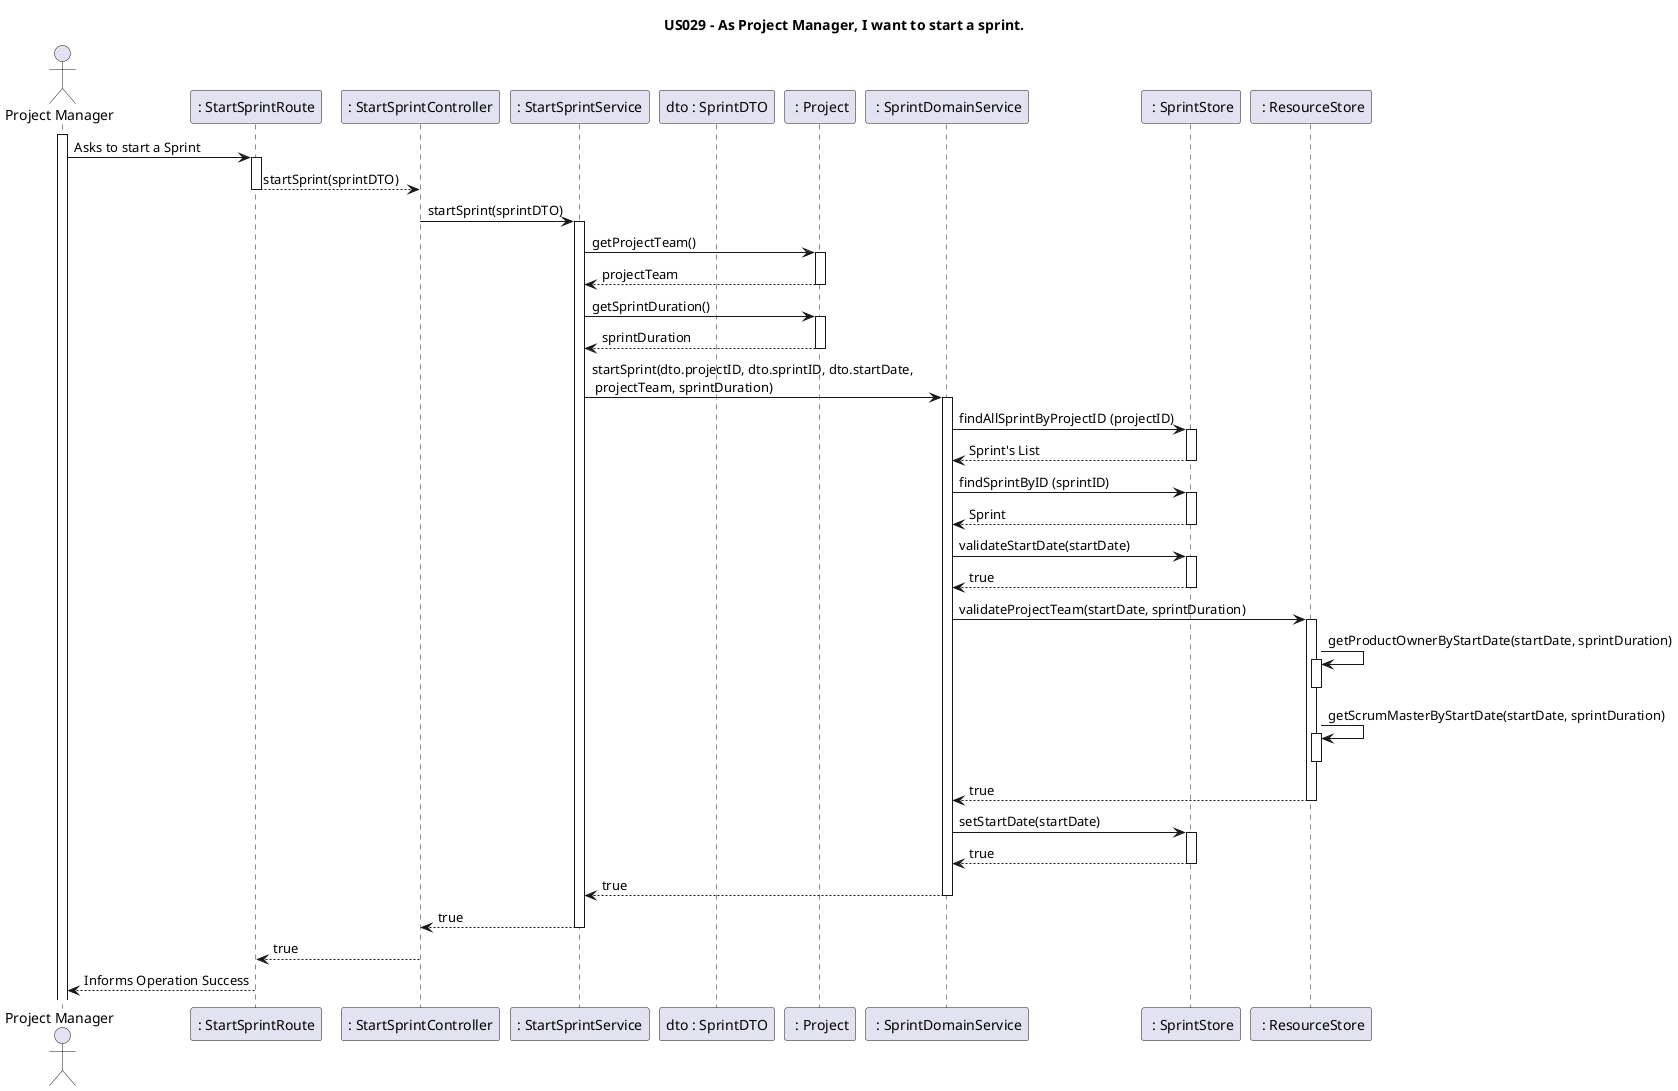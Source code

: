 @startuml

title US029 - As Project Manager, I want to start a sprint.

autoactivate on
'autonumber

actor "Project Manager" as projectManager
participant ": StartSprintRoute" as UI
participant ": StartSprintController" as Ctrl
participant ": StartSprintService" as startSprintService
participant "dto : SprintDTO" as sprintDTO
participant " : Project" as project
participant " : SprintDomainService" as sprintDomainService
participant " : SprintStore" as sprintStore
participant " : ResourceStore" as resourceStore


activate projectManager


projectManager -> UI: Asks to start a Sprint
UI --> Ctrl: startSprint(sprintDTO)
Ctrl -> startSprintService: startSprint(sprintDTO)
startSprintService -> project: getProjectTeam()
project --> startSprintService: projectTeam
startSprintService -> project: getSprintDuration()
project --> startSprintService: sprintDuration
startSprintService -> sprintDomainService: startSprint(dto.projectID, dto.sprintID, dto.startDate, \n projectTeam, sprintDuration)
sprintDomainService -> sprintStore: findAllSprintByProjectID (projectID)
sprintStore --> sprintDomainService: Sprint's List
sprintDomainService -> sprintStore: findSprintByID (sprintID)
sprintStore --> sprintDomainService: Sprint
sprintDomainService -> sprintStore: validateStartDate(startDate)
sprintStore --> sprintDomainService: true
sprintDomainService -> resourceStore: validateProjectTeam(startDate, sprintDuration)
resourceStore -> resourceStore: getProductOwnerByStartDate(startDate, sprintDuration)
deactivate
resourceStore -> resourceStore: getScrumMasterByStartDate(startDate, sprintDuration)
deactivate
resourceStore --> sprintDomainService: true
sprintDomainService -> sprintStore: setStartDate(startDate)
sprintStore --> sprintDomainService: true
sprintDomainService --> startSprintService: true
startSprintService --> Ctrl: true
Ctrl --> UI: true
UI --> projectManager: Informs Operation Success
@enduml